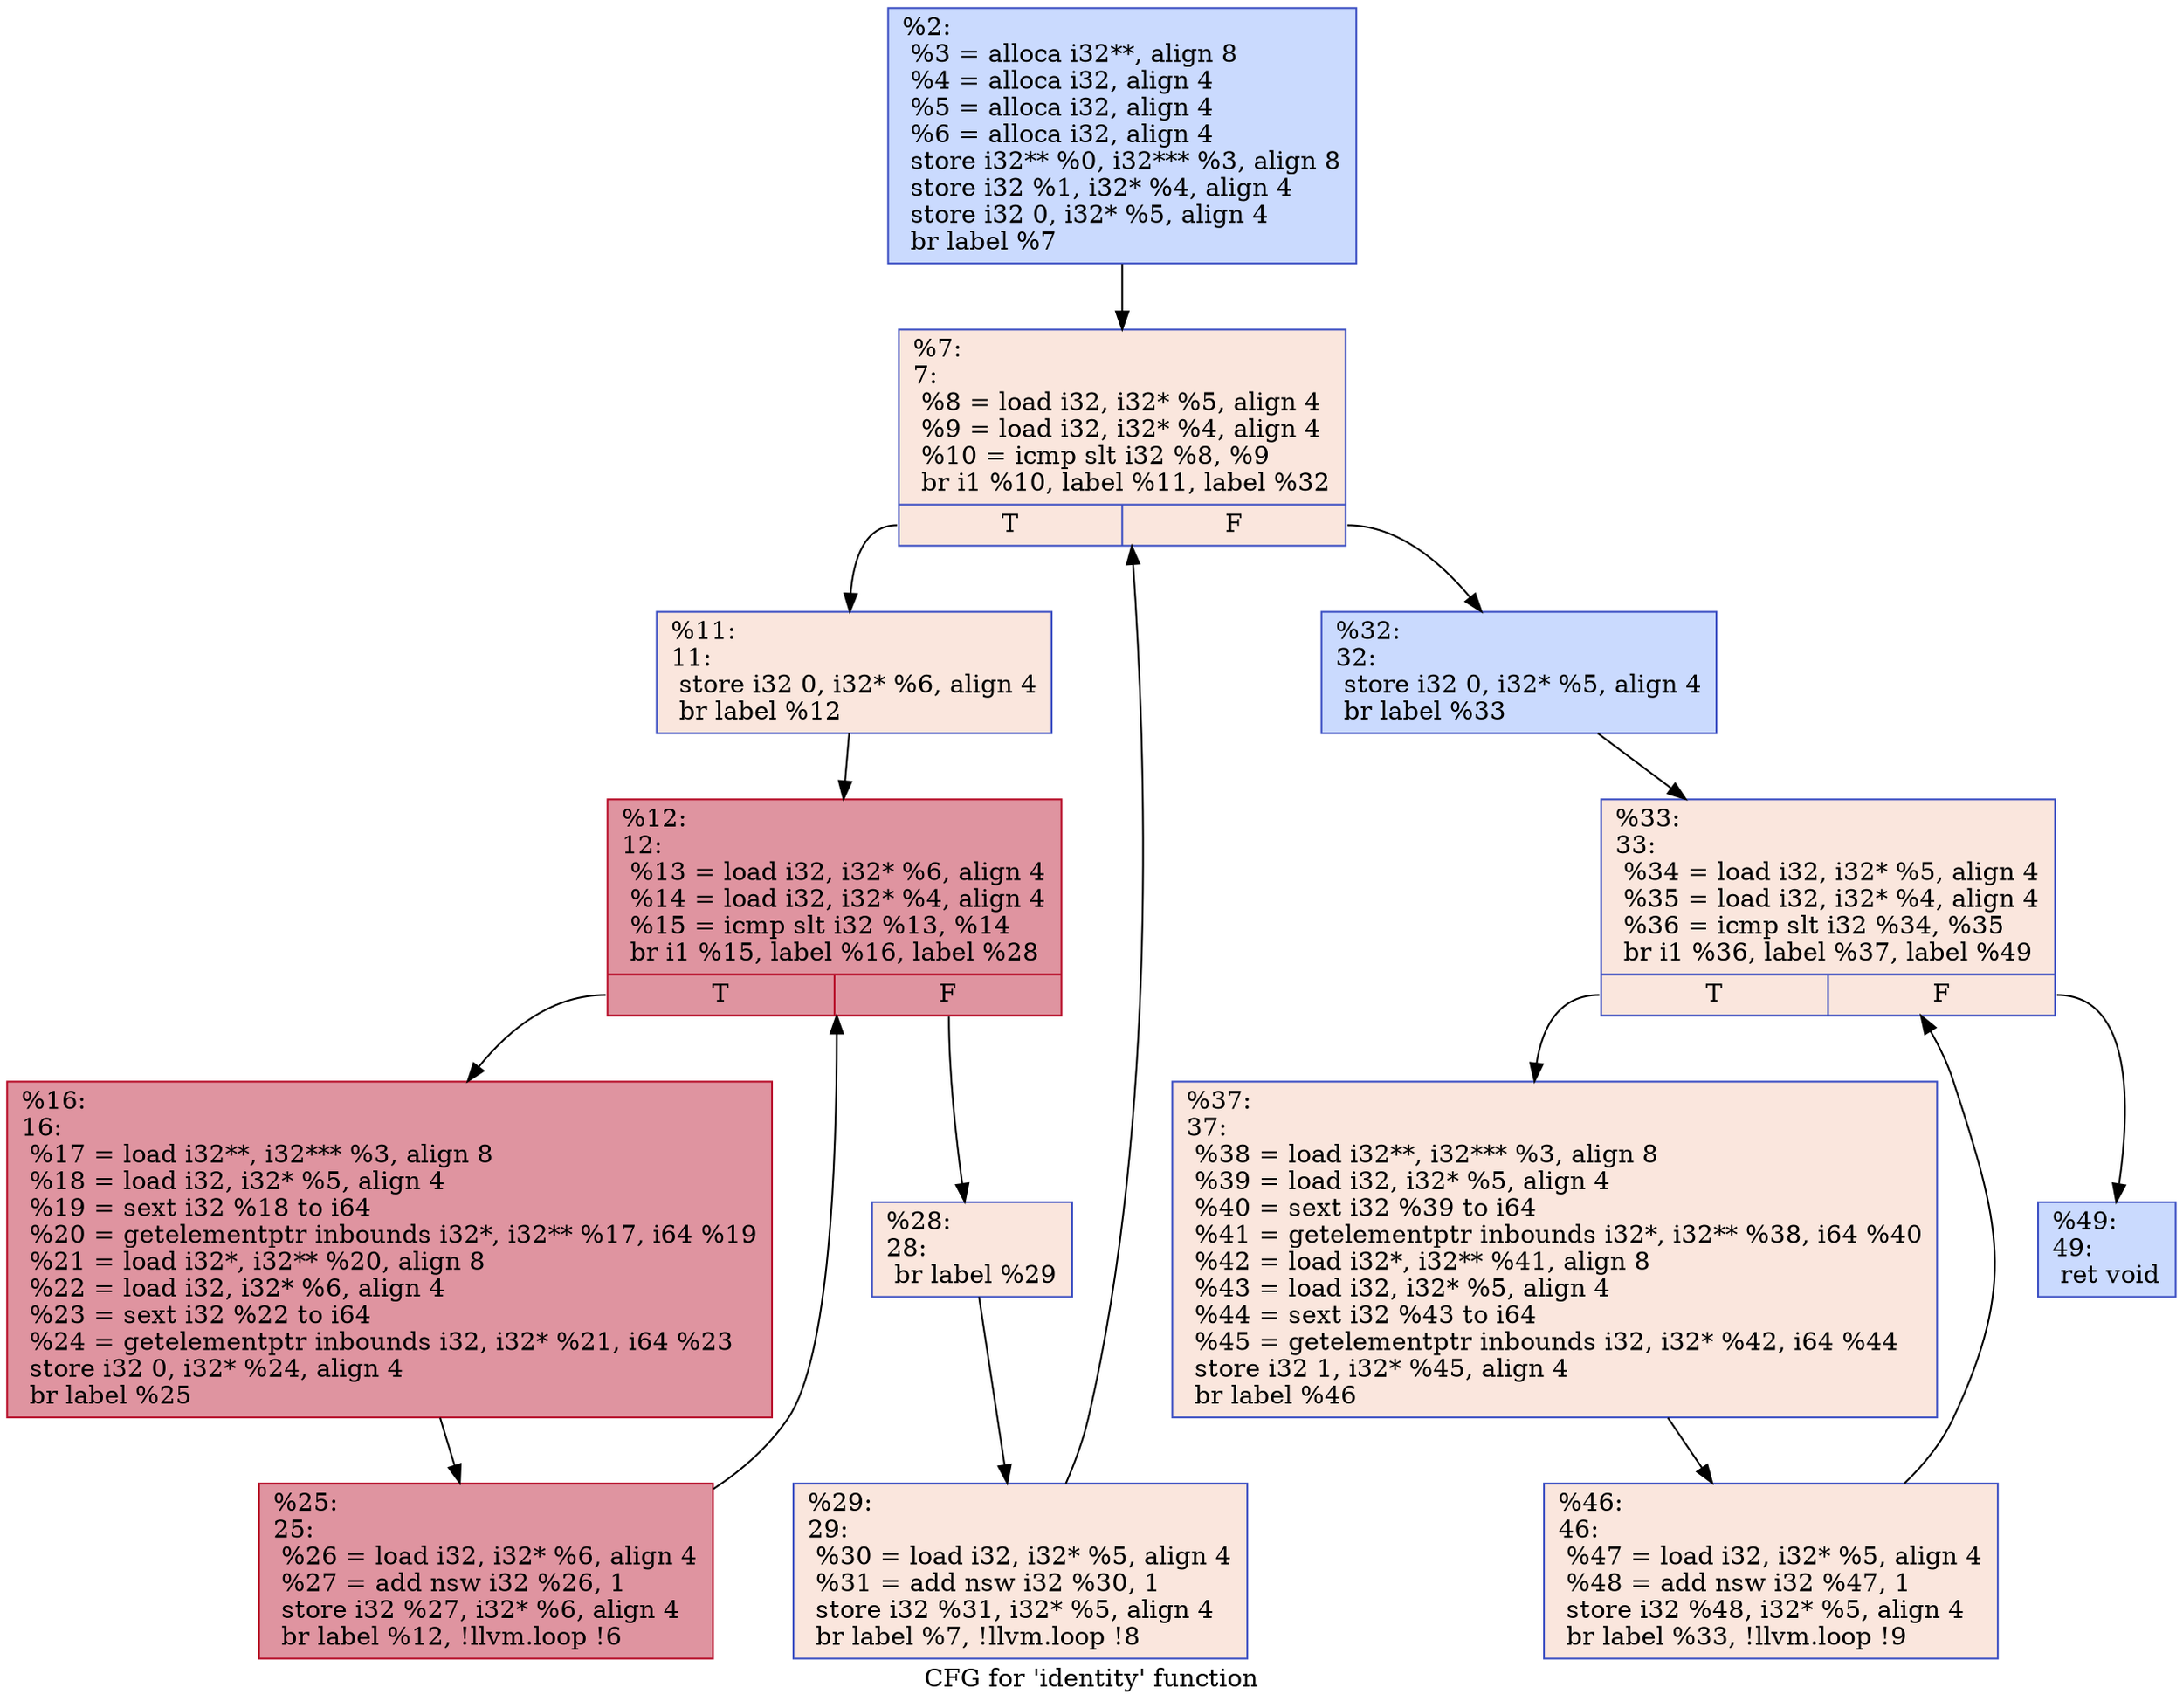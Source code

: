 digraph "CFG for 'identity' function" {
	label="CFG for 'identity' function";

	Node0x12c5490 [shape=record,color="#3d50c3ff", style=filled, fillcolor="#88abfd70",label="{%2:\l  %3 = alloca i32**, align 8\l  %4 = alloca i32, align 4\l  %5 = alloca i32, align 4\l  %6 = alloca i32, align 4\l  store i32** %0, i32*** %3, align 8\l  store i32 %1, i32* %4, align 4\l  store i32 0, i32* %5, align 4\l  br label %7\l}"];
	Node0x12c5490 -> Node0x12c5da0;
	Node0x12c5da0 [shape=record,color="#3d50c3ff", style=filled, fillcolor="#f3c7b170",label="{%7:\l7:                                                \l  %8 = load i32, i32* %5, align 4\l  %9 = load i32, i32* %4, align 4\l  %10 = icmp slt i32 %8, %9\l  br i1 %10, label %11, label %32\l|{<s0>T|<s1>F}}"];
	Node0x12c5da0:s0 -> Node0x12c5c70;
	Node0x12c5da0:s1 -> Node0x12c5f40;
	Node0x12c5c70 [shape=record,color="#3d50c3ff", style=filled, fillcolor="#f3c7b170",label="{%11:\l11:                                               \l  store i32 0, i32* %6, align 4\l  br label %12\l}"];
	Node0x12c5c70 -> Node0x12c6080;
	Node0x12c6080 [shape=record,color="#b70d28ff", style=filled, fillcolor="#b70d2870",label="{%12:\l12:                                               \l  %13 = load i32, i32* %6, align 4\l  %14 = load i32, i32* %4, align 4\l  %15 = icmp slt i32 %13, %14\l  br i1 %15, label %16, label %28\l|{<s0>T|<s1>F}}"];
	Node0x12c6080:s0 -> Node0x12c62b0;
	Node0x12c6080:s1 -> Node0x12c6300;
	Node0x12c62b0 [shape=record,color="#b70d28ff", style=filled, fillcolor="#b70d2870",label="{%16:\l16:                                               \l  %17 = load i32**, i32*** %3, align 8\l  %18 = load i32, i32* %5, align 4\l  %19 = sext i32 %18 to i64\l  %20 = getelementptr inbounds i32*, i32** %17, i64 %19\l  %21 = load i32*, i32** %20, align 8\l  %22 = load i32, i32* %6, align 4\l  %23 = sext i32 %22 to i64\l  %24 = getelementptr inbounds i32, i32* %21, i64 %23\l  store i32 0, i32* %24, align 4\l  br label %25\l}"];
	Node0x12c62b0 -> Node0x12c6820;
	Node0x12c6820 [shape=record,color="#b70d28ff", style=filled, fillcolor="#b70d2870",label="{%25:\l25:                                               \l  %26 = load i32, i32* %6, align 4\l  %27 = add nsw i32 %26, 1\l  store i32 %27, i32* %6, align 4\l  br label %12, !llvm.loop !6\l}"];
	Node0x12c6820 -> Node0x12c6080;
	Node0x12c6300 [shape=record,color="#3d50c3ff", style=filled, fillcolor="#f3c7b170",label="{%28:\l28:                                               \l  br label %29\l}"];
	Node0x12c6300 -> Node0x12c75b0;
	Node0x12c75b0 [shape=record,color="#3d50c3ff", style=filled, fillcolor="#f3c7b170",label="{%29:\l29:                                               \l  %30 = load i32, i32* %5, align 4\l  %31 = add nsw i32 %30, 1\l  store i32 %31, i32* %5, align 4\l  br label %7, !llvm.loop !8\l}"];
	Node0x12c75b0 -> Node0x12c5da0;
	Node0x12c5f40 [shape=record,color="#3d50c3ff", style=filled, fillcolor="#88abfd70",label="{%32:\l32:                                               \l  store i32 0, i32* %5, align 4\l  br label %33\l}"];
	Node0x12c5f40 -> Node0x12c7bd0;
	Node0x12c7bd0 [shape=record,color="#3d50c3ff", style=filled, fillcolor="#f3c7b170",label="{%33:\l33:                                               \l  %34 = load i32, i32* %5, align 4\l  %35 = load i32, i32* %4, align 4\l  %36 = icmp slt i32 %34, %35\l  br i1 %36, label %37, label %49\l|{<s0>T|<s1>F}}"];
	Node0x12c7bd0:s0 -> Node0x12c7e00;
	Node0x12c7bd0:s1 -> Node0x12c7e50;
	Node0x12c7e00 [shape=record,color="#3d50c3ff", style=filled, fillcolor="#f3c7b170",label="{%37:\l37:                                               \l  %38 = load i32**, i32*** %3, align 8\l  %39 = load i32, i32* %5, align 4\l  %40 = sext i32 %39 to i64\l  %41 = getelementptr inbounds i32*, i32** %38, i64 %40\l  %42 = load i32*, i32** %41, align 8\l  %43 = load i32, i32* %5, align 4\l  %44 = sext i32 %43 to i64\l  %45 = getelementptr inbounds i32, i32* %42, i64 %44\l  store i32 1, i32* %45, align 4\l  br label %46\l}"];
	Node0x12c7e00 -> Node0x12c8400;
	Node0x12c8400 [shape=record,color="#3d50c3ff", style=filled, fillcolor="#f3c7b170",label="{%46:\l46:                                               \l  %47 = load i32, i32* %5, align 4\l  %48 = add nsw i32 %47, 1\l  store i32 %48, i32* %5, align 4\l  br label %33, !llvm.loop !9\l}"];
	Node0x12c8400 -> Node0x12c7bd0;
	Node0x12c7e50 [shape=record,color="#3d50c3ff", style=filled, fillcolor="#88abfd70",label="{%49:\l49:                                               \l  ret void\l}"];
}
